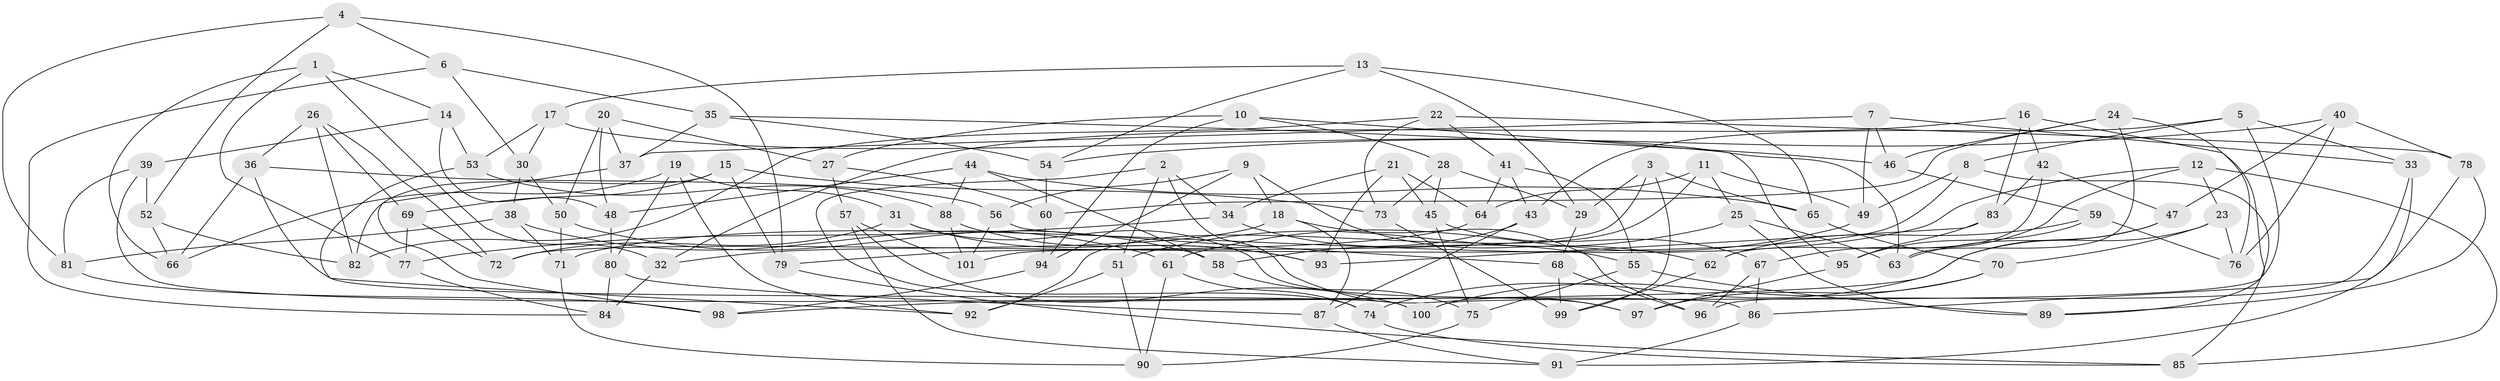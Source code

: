 // coarse degree distribution, {4: 0.5571428571428572, 6: 0.38571428571428573, 5: 0.05714285714285714}
// Generated by graph-tools (version 1.1) at 2025/52/02/27/25 19:52:31]
// undirected, 101 vertices, 202 edges
graph export_dot {
graph [start="1"]
  node [color=gray90,style=filled];
  1;
  2;
  3;
  4;
  5;
  6;
  7;
  8;
  9;
  10;
  11;
  12;
  13;
  14;
  15;
  16;
  17;
  18;
  19;
  20;
  21;
  22;
  23;
  24;
  25;
  26;
  27;
  28;
  29;
  30;
  31;
  32;
  33;
  34;
  35;
  36;
  37;
  38;
  39;
  40;
  41;
  42;
  43;
  44;
  45;
  46;
  47;
  48;
  49;
  50;
  51;
  52;
  53;
  54;
  55;
  56;
  57;
  58;
  59;
  60;
  61;
  62;
  63;
  64;
  65;
  66;
  67;
  68;
  69;
  70;
  71;
  72;
  73;
  74;
  75;
  76;
  77;
  78;
  79;
  80;
  81;
  82;
  83;
  84;
  85;
  86;
  87;
  88;
  89;
  90;
  91;
  92;
  93;
  94;
  95;
  96;
  97;
  98;
  99;
  100;
  101;
  1 -- 77;
  1 -- 14;
  1 -- 32;
  1 -- 66;
  2 -- 51;
  2 -- 34;
  2 -- 97;
  2 -- 74;
  3 -- 29;
  3 -- 65;
  3 -- 99;
  3 -- 101;
  4 -- 81;
  4 -- 79;
  4 -- 6;
  4 -- 52;
  5 -- 8;
  5 -- 100;
  5 -- 33;
  5 -- 43;
  6 -- 84;
  6 -- 30;
  6 -- 35;
  7 -- 33;
  7 -- 49;
  7 -- 37;
  7 -- 46;
  8 -- 85;
  8 -- 72;
  8 -- 49;
  9 -- 18;
  9 -- 56;
  9 -- 94;
  9 -- 62;
  10 -- 95;
  10 -- 94;
  10 -- 27;
  10 -- 28;
  11 -- 49;
  11 -- 64;
  11 -- 25;
  11 -- 92;
  12 -- 71;
  12 -- 85;
  12 -- 67;
  12 -- 23;
  13 -- 29;
  13 -- 54;
  13 -- 65;
  13 -- 17;
  14 -- 39;
  14 -- 53;
  14 -- 48;
  15 -- 73;
  15 -- 79;
  15 -- 69;
  15 -- 82;
  16 -- 89;
  16 -- 83;
  16 -- 32;
  16 -- 42;
  17 -- 53;
  17 -- 63;
  17 -- 30;
  18 -- 32;
  18 -- 87;
  18 -- 96;
  19 -- 31;
  19 -- 66;
  19 -- 80;
  19 -- 92;
  20 -- 48;
  20 -- 37;
  20 -- 50;
  20 -- 27;
  21 -- 34;
  21 -- 64;
  21 -- 45;
  21 -- 93;
  22 -- 73;
  22 -- 78;
  22 -- 41;
  22 -- 82;
  23 -- 98;
  23 -- 76;
  23 -- 70;
  24 -- 46;
  24 -- 76;
  24 -- 63;
  24 -- 60;
  25 -- 63;
  25 -- 51;
  25 -- 89;
  26 -- 72;
  26 -- 82;
  26 -- 36;
  26 -- 69;
  27 -- 60;
  27 -- 57;
  28 -- 29;
  28 -- 73;
  28 -- 45;
  29 -- 68;
  30 -- 38;
  30 -- 50;
  31 -- 93;
  31 -- 97;
  31 -- 72;
  32 -- 84;
  33 -- 96;
  33 -- 91;
  34 -- 55;
  34 -- 77;
  35 -- 46;
  35 -- 37;
  35 -- 54;
  36 -- 66;
  36 -- 100;
  36 -- 56;
  37 -- 98;
  38 -- 61;
  38 -- 81;
  38 -- 71;
  39 -- 81;
  39 -- 52;
  39 -- 86;
  40 -- 54;
  40 -- 76;
  40 -- 47;
  40 -- 78;
  41 -- 43;
  41 -- 55;
  41 -- 64;
  42 -- 47;
  42 -- 62;
  42 -- 83;
  43 -- 58;
  43 -- 87;
  44 -- 48;
  44 -- 88;
  44 -- 65;
  44 -- 58;
  45 -- 75;
  45 -- 67;
  46 -- 59;
  47 -- 63;
  47 -- 74;
  48 -- 80;
  49 -- 61;
  50 -- 71;
  50 -- 58;
  51 -- 90;
  51 -- 92;
  52 -- 66;
  52 -- 82;
  53 -- 92;
  53 -- 88;
  54 -- 60;
  55 -- 75;
  55 -- 89;
  56 -- 68;
  56 -- 101;
  57 -- 100;
  57 -- 91;
  57 -- 101;
  58 -- 75;
  59 -- 62;
  59 -- 95;
  59 -- 76;
  60 -- 94;
  61 -- 74;
  61 -- 90;
  62 -- 99;
  64 -- 79;
  65 -- 70;
  67 -- 86;
  67 -- 96;
  68 -- 99;
  68 -- 96;
  69 -- 77;
  69 -- 72;
  70 -- 97;
  70 -- 100;
  71 -- 90;
  73 -- 99;
  74 -- 85;
  75 -- 90;
  77 -- 84;
  78 -- 89;
  78 -- 86;
  79 -- 85;
  80 -- 84;
  80 -- 87;
  81 -- 98;
  83 -- 95;
  83 -- 93;
  86 -- 91;
  87 -- 91;
  88 -- 93;
  88 -- 101;
  94 -- 98;
  95 -- 97;
}
